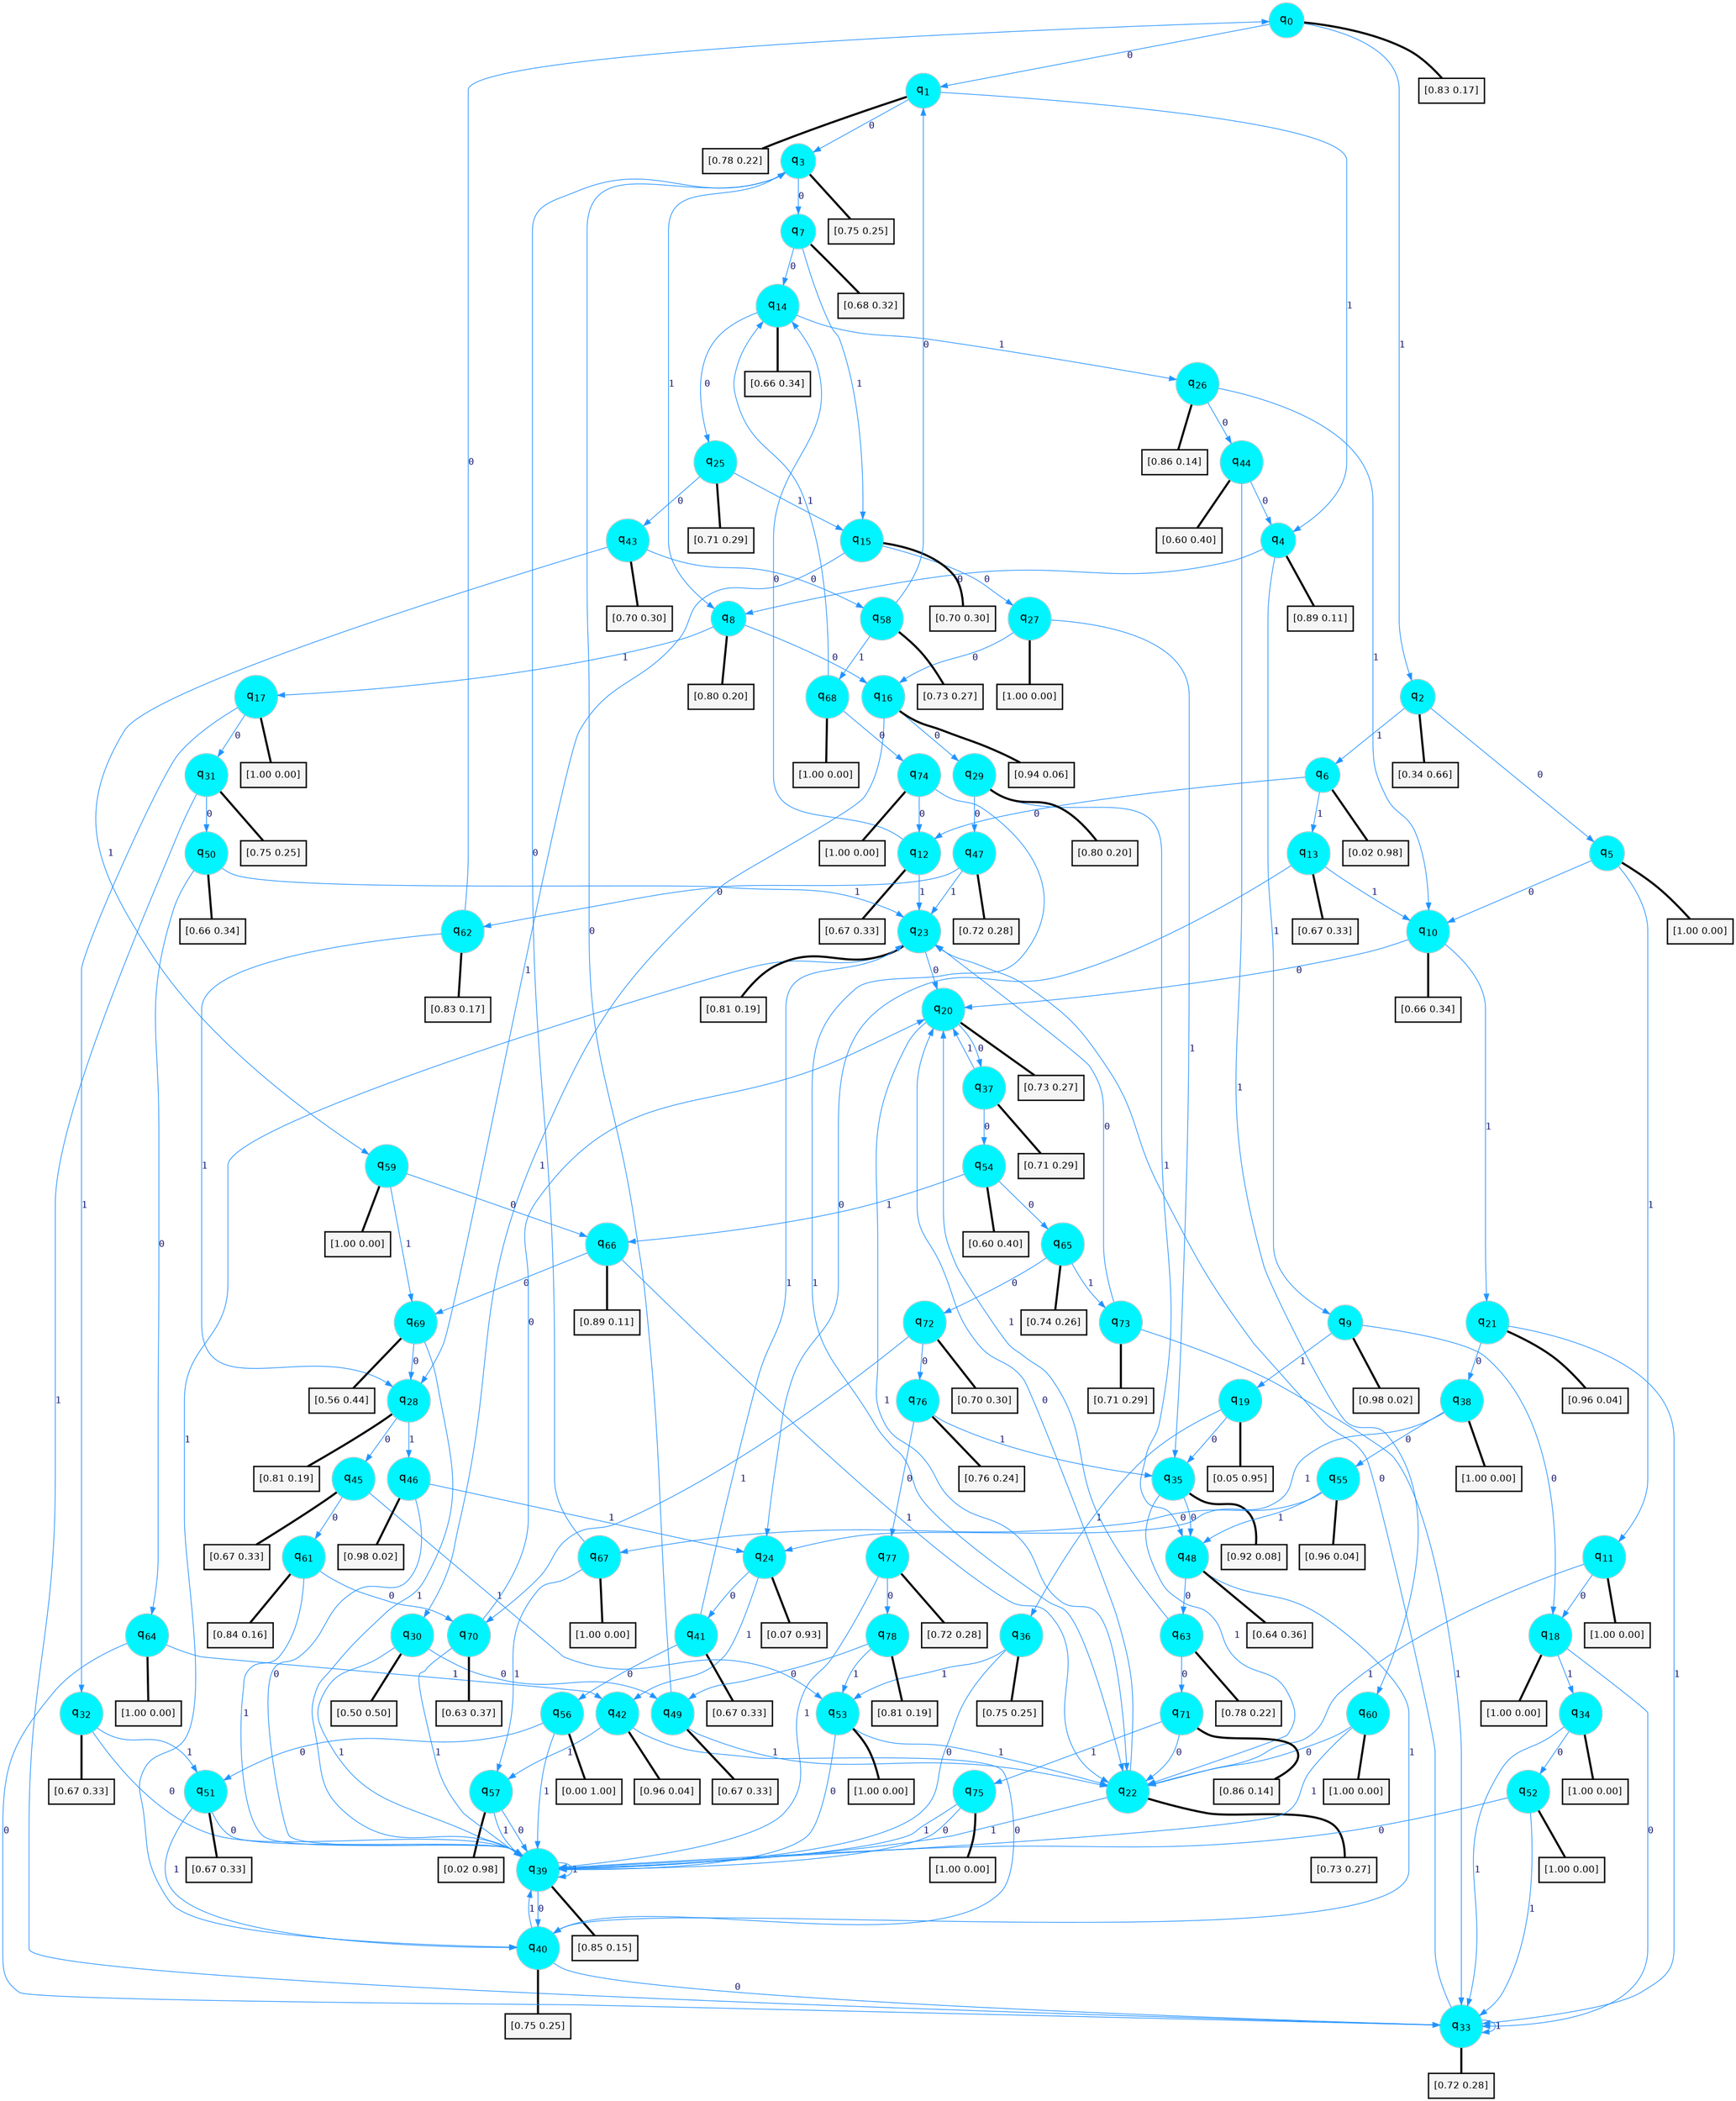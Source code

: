 digraph G {
graph [
bgcolor=transparent, dpi=300, rankdir=TD, size="40,25"];
node [
color=gray, fillcolor=turquoise1, fontcolor=black, fontname=Helvetica, fontsize=16, fontweight=bold, shape=circle, style=filled];
edge [
arrowsize=1, color=dodgerblue1, fontcolor=midnightblue, fontname=courier, fontweight=bold, penwidth=1, style=solid, weight=20];
0[label=<q<SUB>0</SUB>>];
1[label=<q<SUB>1</SUB>>];
2[label=<q<SUB>2</SUB>>];
3[label=<q<SUB>3</SUB>>];
4[label=<q<SUB>4</SUB>>];
5[label=<q<SUB>5</SUB>>];
6[label=<q<SUB>6</SUB>>];
7[label=<q<SUB>7</SUB>>];
8[label=<q<SUB>8</SUB>>];
9[label=<q<SUB>9</SUB>>];
10[label=<q<SUB>10</SUB>>];
11[label=<q<SUB>11</SUB>>];
12[label=<q<SUB>12</SUB>>];
13[label=<q<SUB>13</SUB>>];
14[label=<q<SUB>14</SUB>>];
15[label=<q<SUB>15</SUB>>];
16[label=<q<SUB>16</SUB>>];
17[label=<q<SUB>17</SUB>>];
18[label=<q<SUB>18</SUB>>];
19[label=<q<SUB>19</SUB>>];
20[label=<q<SUB>20</SUB>>];
21[label=<q<SUB>21</SUB>>];
22[label=<q<SUB>22</SUB>>];
23[label=<q<SUB>23</SUB>>];
24[label=<q<SUB>24</SUB>>];
25[label=<q<SUB>25</SUB>>];
26[label=<q<SUB>26</SUB>>];
27[label=<q<SUB>27</SUB>>];
28[label=<q<SUB>28</SUB>>];
29[label=<q<SUB>29</SUB>>];
30[label=<q<SUB>30</SUB>>];
31[label=<q<SUB>31</SUB>>];
32[label=<q<SUB>32</SUB>>];
33[label=<q<SUB>33</SUB>>];
34[label=<q<SUB>34</SUB>>];
35[label=<q<SUB>35</SUB>>];
36[label=<q<SUB>36</SUB>>];
37[label=<q<SUB>37</SUB>>];
38[label=<q<SUB>38</SUB>>];
39[label=<q<SUB>39</SUB>>];
40[label=<q<SUB>40</SUB>>];
41[label=<q<SUB>41</SUB>>];
42[label=<q<SUB>42</SUB>>];
43[label=<q<SUB>43</SUB>>];
44[label=<q<SUB>44</SUB>>];
45[label=<q<SUB>45</SUB>>];
46[label=<q<SUB>46</SUB>>];
47[label=<q<SUB>47</SUB>>];
48[label=<q<SUB>48</SUB>>];
49[label=<q<SUB>49</SUB>>];
50[label=<q<SUB>50</SUB>>];
51[label=<q<SUB>51</SUB>>];
52[label=<q<SUB>52</SUB>>];
53[label=<q<SUB>53</SUB>>];
54[label=<q<SUB>54</SUB>>];
55[label=<q<SUB>55</SUB>>];
56[label=<q<SUB>56</SUB>>];
57[label=<q<SUB>57</SUB>>];
58[label=<q<SUB>58</SUB>>];
59[label=<q<SUB>59</SUB>>];
60[label=<q<SUB>60</SUB>>];
61[label=<q<SUB>61</SUB>>];
62[label=<q<SUB>62</SUB>>];
63[label=<q<SUB>63</SUB>>];
64[label=<q<SUB>64</SUB>>];
65[label=<q<SUB>65</SUB>>];
66[label=<q<SUB>66</SUB>>];
67[label=<q<SUB>67</SUB>>];
68[label=<q<SUB>68</SUB>>];
69[label=<q<SUB>69</SUB>>];
70[label=<q<SUB>70</SUB>>];
71[label=<q<SUB>71</SUB>>];
72[label=<q<SUB>72</SUB>>];
73[label=<q<SUB>73</SUB>>];
74[label=<q<SUB>74</SUB>>];
75[label=<q<SUB>75</SUB>>];
76[label=<q<SUB>76</SUB>>];
77[label=<q<SUB>77</SUB>>];
78[label=<q<SUB>78</SUB>>];
79[label="[0.83 0.17]", shape=box,fontcolor=black, fontname=Helvetica, fontsize=14, penwidth=2, fillcolor=whitesmoke,color=black];
80[label="[0.78 0.22]", shape=box,fontcolor=black, fontname=Helvetica, fontsize=14, penwidth=2, fillcolor=whitesmoke,color=black];
81[label="[0.34 0.66]", shape=box,fontcolor=black, fontname=Helvetica, fontsize=14, penwidth=2, fillcolor=whitesmoke,color=black];
82[label="[0.75 0.25]", shape=box,fontcolor=black, fontname=Helvetica, fontsize=14, penwidth=2, fillcolor=whitesmoke,color=black];
83[label="[0.89 0.11]", shape=box,fontcolor=black, fontname=Helvetica, fontsize=14, penwidth=2, fillcolor=whitesmoke,color=black];
84[label="[1.00 0.00]", shape=box,fontcolor=black, fontname=Helvetica, fontsize=14, penwidth=2, fillcolor=whitesmoke,color=black];
85[label="[0.02 0.98]", shape=box,fontcolor=black, fontname=Helvetica, fontsize=14, penwidth=2, fillcolor=whitesmoke,color=black];
86[label="[0.68 0.32]", shape=box,fontcolor=black, fontname=Helvetica, fontsize=14, penwidth=2, fillcolor=whitesmoke,color=black];
87[label="[0.80 0.20]", shape=box,fontcolor=black, fontname=Helvetica, fontsize=14, penwidth=2, fillcolor=whitesmoke,color=black];
88[label="[0.98 0.02]", shape=box,fontcolor=black, fontname=Helvetica, fontsize=14, penwidth=2, fillcolor=whitesmoke,color=black];
89[label="[0.66 0.34]", shape=box,fontcolor=black, fontname=Helvetica, fontsize=14, penwidth=2, fillcolor=whitesmoke,color=black];
90[label="[1.00 0.00]", shape=box,fontcolor=black, fontname=Helvetica, fontsize=14, penwidth=2, fillcolor=whitesmoke,color=black];
91[label="[0.67 0.33]", shape=box,fontcolor=black, fontname=Helvetica, fontsize=14, penwidth=2, fillcolor=whitesmoke,color=black];
92[label="[0.67 0.33]", shape=box,fontcolor=black, fontname=Helvetica, fontsize=14, penwidth=2, fillcolor=whitesmoke,color=black];
93[label="[0.66 0.34]", shape=box,fontcolor=black, fontname=Helvetica, fontsize=14, penwidth=2, fillcolor=whitesmoke,color=black];
94[label="[0.70 0.30]", shape=box,fontcolor=black, fontname=Helvetica, fontsize=14, penwidth=2, fillcolor=whitesmoke,color=black];
95[label="[0.94 0.06]", shape=box,fontcolor=black, fontname=Helvetica, fontsize=14, penwidth=2, fillcolor=whitesmoke,color=black];
96[label="[1.00 0.00]", shape=box,fontcolor=black, fontname=Helvetica, fontsize=14, penwidth=2, fillcolor=whitesmoke,color=black];
97[label="[1.00 0.00]", shape=box,fontcolor=black, fontname=Helvetica, fontsize=14, penwidth=2, fillcolor=whitesmoke,color=black];
98[label="[0.05 0.95]", shape=box,fontcolor=black, fontname=Helvetica, fontsize=14, penwidth=2, fillcolor=whitesmoke,color=black];
99[label="[0.73 0.27]", shape=box,fontcolor=black, fontname=Helvetica, fontsize=14, penwidth=2, fillcolor=whitesmoke,color=black];
100[label="[0.96 0.04]", shape=box,fontcolor=black, fontname=Helvetica, fontsize=14, penwidth=2, fillcolor=whitesmoke,color=black];
101[label="[0.73 0.27]", shape=box,fontcolor=black, fontname=Helvetica, fontsize=14, penwidth=2, fillcolor=whitesmoke,color=black];
102[label="[0.81 0.19]", shape=box,fontcolor=black, fontname=Helvetica, fontsize=14, penwidth=2, fillcolor=whitesmoke,color=black];
103[label="[0.07 0.93]", shape=box,fontcolor=black, fontname=Helvetica, fontsize=14, penwidth=2, fillcolor=whitesmoke,color=black];
104[label="[0.71 0.29]", shape=box,fontcolor=black, fontname=Helvetica, fontsize=14, penwidth=2, fillcolor=whitesmoke,color=black];
105[label="[0.86 0.14]", shape=box,fontcolor=black, fontname=Helvetica, fontsize=14, penwidth=2, fillcolor=whitesmoke,color=black];
106[label="[1.00 0.00]", shape=box,fontcolor=black, fontname=Helvetica, fontsize=14, penwidth=2, fillcolor=whitesmoke,color=black];
107[label="[0.81 0.19]", shape=box,fontcolor=black, fontname=Helvetica, fontsize=14, penwidth=2, fillcolor=whitesmoke,color=black];
108[label="[0.80 0.20]", shape=box,fontcolor=black, fontname=Helvetica, fontsize=14, penwidth=2, fillcolor=whitesmoke,color=black];
109[label="[0.50 0.50]", shape=box,fontcolor=black, fontname=Helvetica, fontsize=14, penwidth=2, fillcolor=whitesmoke,color=black];
110[label="[0.75 0.25]", shape=box,fontcolor=black, fontname=Helvetica, fontsize=14, penwidth=2, fillcolor=whitesmoke,color=black];
111[label="[0.67 0.33]", shape=box,fontcolor=black, fontname=Helvetica, fontsize=14, penwidth=2, fillcolor=whitesmoke,color=black];
112[label="[0.72 0.28]", shape=box,fontcolor=black, fontname=Helvetica, fontsize=14, penwidth=2, fillcolor=whitesmoke,color=black];
113[label="[1.00 0.00]", shape=box,fontcolor=black, fontname=Helvetica, fontsize=14, penwidth=2, fillcolor=whitesmoke,color=black];
114[label="[0.92 0.08]", shape=box,fontcolor=black, fontname=Helvetica, fontsize=14, penwidth=2, fillcolor=whitesmoke,color=black];
115[label="[0.75 0.25]", shape=box,fontcolor=black, fontname=Helvetica, fontsize=14, penwidth=2, fillcolor=whitesmoke,color=black];
116[label="[0.71 0.29]", shape=box,fontcolor=black, fontname=Helvetica, fontsize=14, penwidth=2, fillcolor=whitesmoke,color=black];
117[label="[1.00 0.00]", shape=box,fontcolor=black, fontname=Helvetica, fontsize=14, penwidth=2, fillcolor=whitesmoke,color=black];
118[label="[0.85 0.15]", shape=box,fontcolor=black, fontname=Helvetica, fontsize=14, penwidth=2, fillcolor=whitesmoke,color=black];
119[label="[0.75 0.25]", shape=box,fontcolor=black, fontname=Helvetica, fontsize=14, penwidth=2, fillcolor=whitesmoke,color=black];
120[label="[0.67 0.33]", shape=box,fontcolor=black, fontname=Helvetica, fontsize=14, penwidth=2, fillcolor=whitesmoke,color=black];
121[label="[0.96 0.04]", shape=box,fontcolor=black, fontname=Helvetica, fontsize=14, penwidth=2, fillcolor=whitesmoke,color=black];
122[label="[0.70 0.30]", shape=box,fontcolor=black, fontname=Helvetica, fontsize=14, penwidth=2, fillcolor=whitesmoke,color=black];
123[label="[0.60 0.40]", shape=box,fontcolor=black, fontname=Helvetica, fontsize=14, penwidth=2, fillcolor=whitesmoke,color=black];
124[label="[0.67 0.33]", shape=box,fontcolor=black, fontname=Helvetica, fontsize=14, penwidth=2, fillcolor=whitesmoke,color=black];
125[label="[0.98 0.02]", shape=box,fontcolor=black, fontname=Helvetica, fontsize=14, penwidth=2, fillcolor=whitesmoke,color=black];
126[label="[0.72 0.28]", shape=box,fontcolor=black, fontname=Helvetica, fontsize=14, penwidth=2, fillcolor=whitesmoke,color=black];
127[label="[0.64 0.36]", shape=box,fontcolor=black, fontname=Helvetica, fontsize=14, penwidth=2, fillcolor=whitesmoke,color=black];
128[label="[0.67 0.33]", shape=box,fontcolor=black, fontname=Helvetica, fontsize=14, penwidth=2, fillcolor=whitesmoke,color=black];
129[label="[0.66 0.34]", shape=box,fontcolor=black, fontname=Helvetica, fontsize=14, penwidth=2, fillcolor=whitesmoke,color=black];
130[label="[0.67 0.33]", shape=box,fontcolor=black, fontname=Helvetica, fontsize=14, penwidth=2, fillcolor=whitesmoke,color=black];
131[label="[1.00 0.00]", shape=box,fontcolor=black, fontname=Helvetica, fontsize=14, penwidth=2, fillcolor=whitesmoke,color=black];
132[label="[1.00 0.00]", shape=box,fontcolor=black, fontname=Helvetica, fontsize=14, penwidth=2, fillcolor=whitesmoke,color=black];
133[label="[0.60 0.40]", shape=box,fontcolor=black, fontname=Helvetica, fontsize=14, penwidth=2, fillcolor=whitesmoke,color=black];
134[label="[0.96 0.04]", shape=box,fontcolor=black, fontname=Helvetica, fontsize=14, penwidth=2, fillcolor=whitesmoke,color=black];
135[label="[0.00 1.00]", shape=box,fontcolor=black, fontname=Helvetica, fontsize=14, penwidth=2, fillcolor=whitesmoke,color=black];
136[label="[0.02 0.98]", shape=box,fontcolor=black, fontname=Helvetica, fontsize=14, penwidth=2, fillcolor=whitesmoke,color=black];
137[label="[0.73 0.27]", shape=box,fontcolor=black, fontname=Helvetica, fontsize=14, penwidth=2, fillcolor=whitesmoke,color=black];
138[label="[1.00 0.00]", shape=box,fontcolor=black, fontname=Helvetica, fontsize=14, penwidth=2, fillcolor=whitesmoke,color=black];
139[label="[1.00 0.00]", shape=box,fontcolor=black, fontname=Helvetica, fontsize=14, penwidth=2, fillcolor=whitesmoke,color=black];
140[label="[0.84 0.16]", shape=box,fontcolor=black, fontname=Helvetica, fontsize=14, penwidth=2, fillcolor=whitesmoke,color=black];
141[label="[0.83 0.17]", shape=box,fontcolor=black, fontname=Helvetica, fontsize=14, penwidth=2, fillcolor=whitesmoke,color=black];
142[label="[0.78 0.22]", shape=box,fontcolor=black, fontname=Helvetica, fontsize=14, penwidth=2, fillcolor=whitesmoke,color=black];
143[label="[1.00 0.00]", shape=box,fontcolor=black, fontname=Helvetica, fontsize=14, penwidth=2, fillcolor=whitesmoke,color=black];
144[label="[0.74 0.26]", shape=box,fontcolor=black, fontname=Helvetica, fontsize=14, penwidth=2, fillcolor=whitesmoke,color=black];
145[label="[0.89 0.11]", shape=box,fontcolor=black, fontname=Helvetica, fontsize=14, penwidth=2, fillcolor=whitesmoke,color=black];
146[label="[1.00 0.00]", shape=box,fontcolor=black, fontname=Helvetica, fontsize=14, penwidth=2, fillcolor=whitesmoke,color=black];
147[label="[1.00 0.00]", shape=box,fontcolor=black, fontname=Helvetica, fontsize=14, penwidth=2, fillcolor=whitesmoke,color=black];
148[label="[0.56 0.44]", shape=box,fontcolor=black, fontname=Helvetica, fontsize=14, penwidth=2, fillcolor=whitesmoke,color=black];
149[label="[0.63 0.37]", shape=box,fontcolor=black, fontname=Helvetica, fontsize=14, penwidth=2, fillcolor=whitesmoke,color=black];
150[label="[0.86 0.14]", shape=box,fontcolor=black, fontname=Helvetica, fontsize=14, penwidth=2, fillcolor=whitesmoke,color=black];
151[label="[0.70 0.30]", shape=box,fontcolor=black, fontname=Helvetica, fontsize=14, penwidth=2, fillcolor=whitesmoke,color=black];
152[label="[0.71 0.29]", shape=box,fontcolor=black, fontname=Helvetica, fontsize=14, penwidth=2, fillcolor=whitesmoke,color=black];
153[label="[1.00 0.00]", shape=box,fontcolor=black, fontname=Helvetica, fontsize=14, penwidth=2, fillcolor=whitesmoke,color=black];
154[label="[1.00 0.00]", shape=box,fontcolor=black, fontname=Helvetica, fontsize=14, penwidth=2, fillcolor=whitesmoke,color=black];
155[label="[0.76 0.24]", shape=box,fontcolor=black, fontname=Helvetica, fontsize=14, penwidth=2, fillcolor=whitesmoke,color=black];
156[label="[0.72 0.28]", shape=box,fontcolor=black, fontname=Helvetica, fontsize=14, penwidth=2, fillcolor=whitesmoke,color=black];
157[label="[0.81 0.19]", shape=box,fontcolor=black, fontname=Helvetica, fontsize=14, penwidth=2, fillcolor=whitesmoke,color=black];
0->1 [label=0];
0->2 [label=1];
0->79 [arrowhead=none, penwidth=3,color=black];
1->3 [label=0];
1->4 [label=1];
1->80 [arrowhead=none, penwidth=3,color=black];
2->5 [label=0];
2->6 [label=1];
2->81 [arrowhead=none, penwidth=3,color=black];
3->7 [label=0];
3->8 [label=1];
3->82 [arrowhead=none, penwidth=3,color=black];
4->8 [label=0];
4->9 [label=1];
4->83 [arrowhead=none, penwidth=3,color=black];
5->10 [label=0];
5->11 [label=1];
5->84 [arrowhead=none, penwidth=3,color=black];
6->12 [label=0];
6->13 [label=1];
6->85 [arrowhead=none, penwidth=3,color=black];
7->14 [label=0];
7->15 [label=1];
7->86 [arrowhead=none, penwidth=3,color=black];
8->16 [label=0];
8->17 [label=1];
8->87 [arrowhead=none, penwidth=3,color=black];
9->18 [label=0];
9->19 [label=1];
9->88 [arrowhead=none, penwidth=3,color=black];
10->20 [label=0];
10->21 [label=1];
10->89 [arrowhead=none, penwidth=3,color=black];
11->18 [label=0];
11->22 [label=1];
11->90 [arrowhead=none, penwidth=3,color=black];
12->14 [label=0];
12->23 [label=1];
12->91 [arrowhead=none, penwidth=3,color=black];
13->24 [label=0];
13->10 [label=1];
13->92 [arrowhead=none, penwidth=3,color=black];
14->25 [label=0];
14->26 [label=1];
14->93 [arrowhead=none, penwidth=3,color=black];
15->27 [label=0];
15->28 [label=1];
15->94 [arrowhead=none, penwidth=3,color=black];
16->29 [label=0];
16->30 [label=1];
16->95 [arrowhead=none, penwidth=3,color=black];
17->31 [label=0];
17->32 [label=1];
17->96 [arrowhead=none, penwidth=3,color=black];
18->33 [label=0];
18->34 [label=1];
18->97 [arrowhead=none, penwidth=3,color=black];
19->35 [label=0];
19->36 [label=1];
19->98 [arrowhead=none, penwidth=3,color=black];
20->37 [label=0];
20->22 [label=1];
20->99 [arrowhead=none, penwidth=3,color=black];
21->38 [label=0];
21->33 [label=1];
21->100 [arrowhead=none, penwidth=3,color=black];
22->20 [label=0];
22->39 [label=1];
22->101 [arrowhead=none, penwidth=3,color=black];
23->20 [label=0];
23->40 [label=1];
23->102 [arrowhead=none, penwidth=3,color=black];
24->41 [label=0];
24->42 [label=1];
24->103 [arrowhead=none, penwidth=3,color=black];
25->43 [label=0];
25->15 [label=1];
25->104 [arrowhead=none, penwidth=3,color=black];
26->44 [label=0];
26->10 [label=1];
26->105 [arrowhead=none, penwidth=3,color=black];
27->16 [label=0];
27->35 [label=1];
27->106 [arrowhead=none, penwidth=3,color=black];
28->45 [label=0];
28->46 [label=1];
28->107 [arrowhead=none, penwidth=3,color=black];
29->47 [label=0];
29->48 [label=1];
29->108 [arrowhead=none, penwidth=3,color=black];
30->49 [label=0];
30->39 [label=1];
30->109 [arrowhead=none, penwidth=3,color=black];
31->50 [label=0];
31->33 [label=1];
31->110 [arrowhead=none, penwidth=3,color=black];
32->39 [label=0];
32->51 [label=1];
32->111 [arrowhead=none, penwidth=3,color=black];
33->23 [label=0];
33->33 [label=1];
33->112 [arrowhead=none, penwidth=3,color=black];
34->52 [label=0];
34->33 [label=1];
34->113 [arrowhead=none, penwidth=3,color=black];
35->48 [label=0];
35->22 [label=1];
35->114 [arrowhead=none, penwidth=3,color=black];
36->39 [label=0];
36->53 [label=1];
36->115 [arrowhead=none, penwidth=3,color=black];
37->54 [label=0];
37->20 [label=1];
37->116 [arrowhead=none, penwidth=3,color=black];
38->55 [label=0];
38->24 [label=1];
38->117 [arrowhead=none, penwidth=3,color=black];
39->40 [label=0];
39->39 [label=1];
39->118 [arrowhead=none, penwidth=3,color=black];
40->33 [label=0];
40->39 [label=1];
40->119 [arrowhead=none, penwidth=3,color=black];
41->56 [label=0];
41->23 [label=1];
41->120 [arrowhead=none, penwidth=3,color=black];
42->40 [label=0];
42->57 [label=1];
42->121 [arrowhead=none, penwidth=3,color=black];
43->58 [label=0];
43->59 [label=1];
43->122 [arrowhead=none, penwidth=3,color=black];
44->4 [label=0];
44->60 [label=1];
44->123 [arrowhead=none, penwidth=3,color=black];
45->61 [label=0];
45->53 [label=1];
45->124 [arrowhead=none, penwidth=3,color=black];
46->39 [label=0];
46->24 [label=1];
46->125 [arrowhead=none, penwidth=3,color=black];
47->62 [label=0];
47->23 [label=1];
47->126 [arrowhead=none, penwidth=3,color=black];
48->63 [label=0];
48->40 [label=1];
48->127 [arrowhead=none, penwidth=3,color=black];
49->3 [label=0];
49->22 [label=1];
49->128 [arrowhead=none, penwidth=3,color=black];
50->64 [label=0];
50->23 [label=1];
50->129 [arrowhead=none, penwidth=3,color=black];
51->39 [label=0];
51->40 [label=1];
51->130 [arrowhead=none, penwidth=3,color=black];
52->39 [label=0];
52->33 [label=1];
52->131 [arrowhead=none, penwidth=3,color=black];
53->39 [label=0];
53->22 [label=1];
53->132 [arrowhead=none, penwidth=3,color=black];
54->65 [label=0];
54->66 [label=1];
54->133 [arrowhead=none, penwidth=3,color=black];
55->67 [label=0];
55->48 [label=1];
55->134 [arrowhead=none, penwidth=3,color=black];
56->51 [label=0];
56->39 [label=1];
56->135 [arrowhead=none, penwidth=3,color=black];
57->39 [label=0];
57->39 [label=1];
57->136 [arrowhead=none, penwidth=3,color=black];
58->1 [label=0];
58->68 [label=1];
58->137 [arrowhead=none, penwidth=3,color=black];
59->66 [label=0];
59->69 [label=1];
59->138 [arrowhead=none, penwidth=3,color=black];
60->22 [label=0];
60->39 [label=1];
60->139 [arrowhead=none, penwidth=3,color=black];
61->70 [label=0];
61->39 [label=1];
61->140 [arrowhead=none, penwidth=3,color=black];
62->0 [label=0];
62->28 [label=1];
62->141 [arrowhead=none, penwidth=3,color=black];
63->71 [label=0];
63->20 [label=1];
63->142 [arrowhead=none, penwidth=3,color=black];
64->33 [label=0];
64->42 [label=1];
64->143 [arrowhead=none, penwidth=3,color=black];
65->72 [label=0];
65->73 [label=1];
65->144 [arrowhead=none, penwidth=3,color=black];
66->69 [label=0];
66->22 [label=1];
66->145 [arrowhead=none, penwidth=3,color=black];
67->3 [label=0];
67->57 [label=1];
67->146 [arrowhead=none, penwidth=3,color=black];
68->74 [label=0];
68->14 [label=1];
68->147 [arrowhead=none, penwidth=3,color=black];
69->28 [label=0];
69->39 [label=1];
69->148 [arrowhead=none, penwidth=3,color=black];
70->20 [label=0];
70->39 [label=1];
70->149 [arrowhead=none, penwidth=3,color=black];
71->22 [label=0];
71->75 [label=1];
71->150 [arrowhead=none, penwidth=3,color=black];
72->76 [label=0];
72->70 [label=1];
72->151 [arrowhead=none, penwidth=3,color=black];
73->23 [label=0];
73->33 [label=1];
73->152 [arrowhead=none, penwidth=3,color=black];
74->12 [label=0];
74->22 [label=1];
74->153 [arrowhead=none, penwidth=3,color=black];
75->39 [label=0];
75->39 [label=1];
75->154 [arrowhead=none, penwidth=3,color=black];
76->77 [label=0];
76->35 [label=1];
76->155 [arrowhead=none, penwidth=3,color=black];
77->78 [label=0];
77->39 [label=1];
77->156 [arrowhead=none, penwidth=3,color=black];
78->49 [label=0];
78->53 [label=1];
78->157 [arrowhead=none, penwidth=3,color=black];
}
